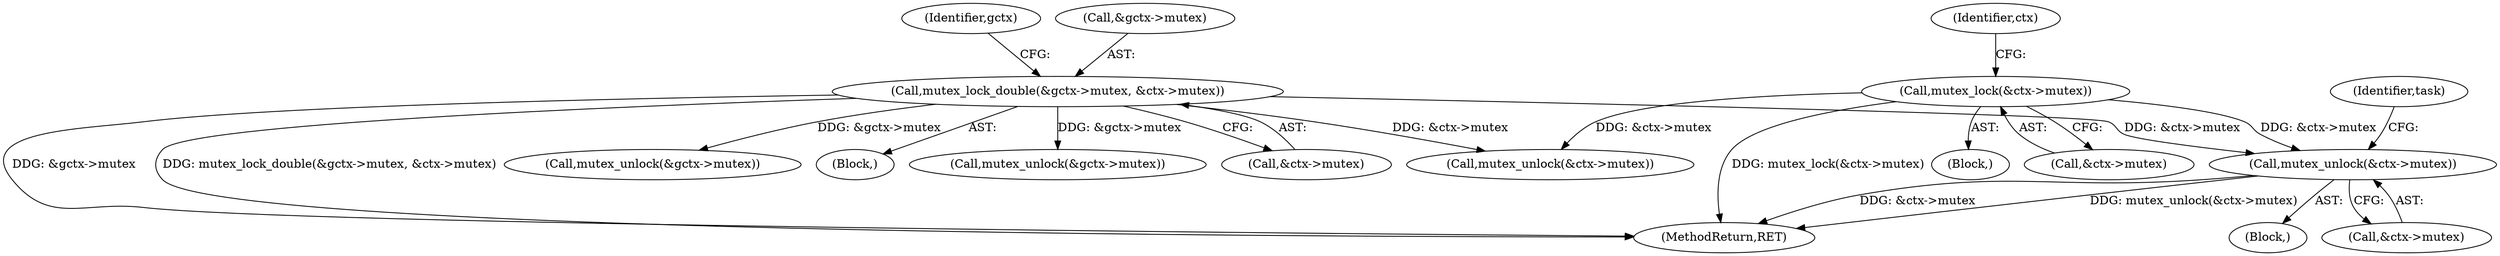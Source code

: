 digraph "0_linux_321027c1fe77f892f4ea07846aeae08cefbbb290@API" {
"1000748" [label="(Call,mutex_unlock(&ctx->mutex))"];
"1000621" [label="(Call,mutex_lock_double(&gctx->mutex, &ctx->mutex))"];
"1000644" [label="(Call,mutex_lock(&ctx->mutex))"];
"1000621" [label="(Call,mutex_lock_double(&gctx->mutex, &ctx->mutex))"];
"1000644" [label="(Call,mutex_lock(&ctx->mutex))"];
"1000626" [label="(Call,&ctx->mutex)"];
"1000645" [label="(Call,&ctx->mutex)"];
"1000138" [label="(Block,)"];
"1000795" [label="(Call,mutex_unlock(&gctx->mutex))"];
"1000622" [label="(Call,&gctx->mutex)"];
"1000748" [label="(Call,mutex_unlock(&ctx->mutex))"];
"1000633" [label="(Identifier,gctx)"];
"1000749" [label="(Call,&ctx->mutex)"];
"1000652" [label="(Identifier,ctx)"];
"1000615" [label="(Block,)"];
"1000743" [label="(Call,mutex_unlock(&gctx->mutex))"];
"1000800" [label="(Call,mutex_unlock(&ctx->mutex))"];
"1000643" [label="(Block,)"];
"1000754" [label="(Identifier,task)"];
"1000843" [label="(MethodReturn,RET)"];
"1000748" -> "1000138"  [label="AST: "];
"1000748" -> "1000749"  [label="CFG: "];
"1000749" -> "1000748"  [label="AST: "];
"1000754" -> "1000748"  [label="CFG: "];
"1000748" -> "1000843"  [label="DDG: mutex_unlock(&ctx->mutex)"];
"1000748" -> "1000843"  [label="DDG: &ctx->mutex"];
"1000621" -> "1000748"  [label="DDG: &ctx->mutex"];
"1000644" -> "1000748"  [label="DDG: &ctx->mutex"];
"1000621" -> "1000615"  [label="AST: "];
"1000621" -> "1000626"  [label="CFG: "];
"1000622" -> "1000621"  [label="AST: "];
"1000626" -> "1000621"  [label="AST: "];
"1000633" -> "1000621"  [label="CFG: "];
"1000621" -> "1000843"  [label="DDG: &gctx->mutex"];
"1000621" -> "1000843"  [label="DDG: mutex_lock_double(&gctx->mutex, &ctx->mutex)"];
"1000621" -> "1000743"  [label="DDG: &gctx->mutex"];
"1000621" -> "1000795"  [label="DDG: &gctx->mutex"];
"1000621" -> "1000800"  [label="DDG: &ctx->mutex"];
"1000644" -> "1000643"  [label="AST: "];
"1000644" -> "1000645"  [label="CFG: "];
"1000645" -> "1000644"  [label="AST: "];
"1000652" -> "1000644"  [label="CFG: "];
"1000644" -> "1000843"  [label="DDG: mutex_lock(&ctx->mutex)"];
"1000644" -> "1000800"  [label="DDG: &ctx->mutex"];
}
